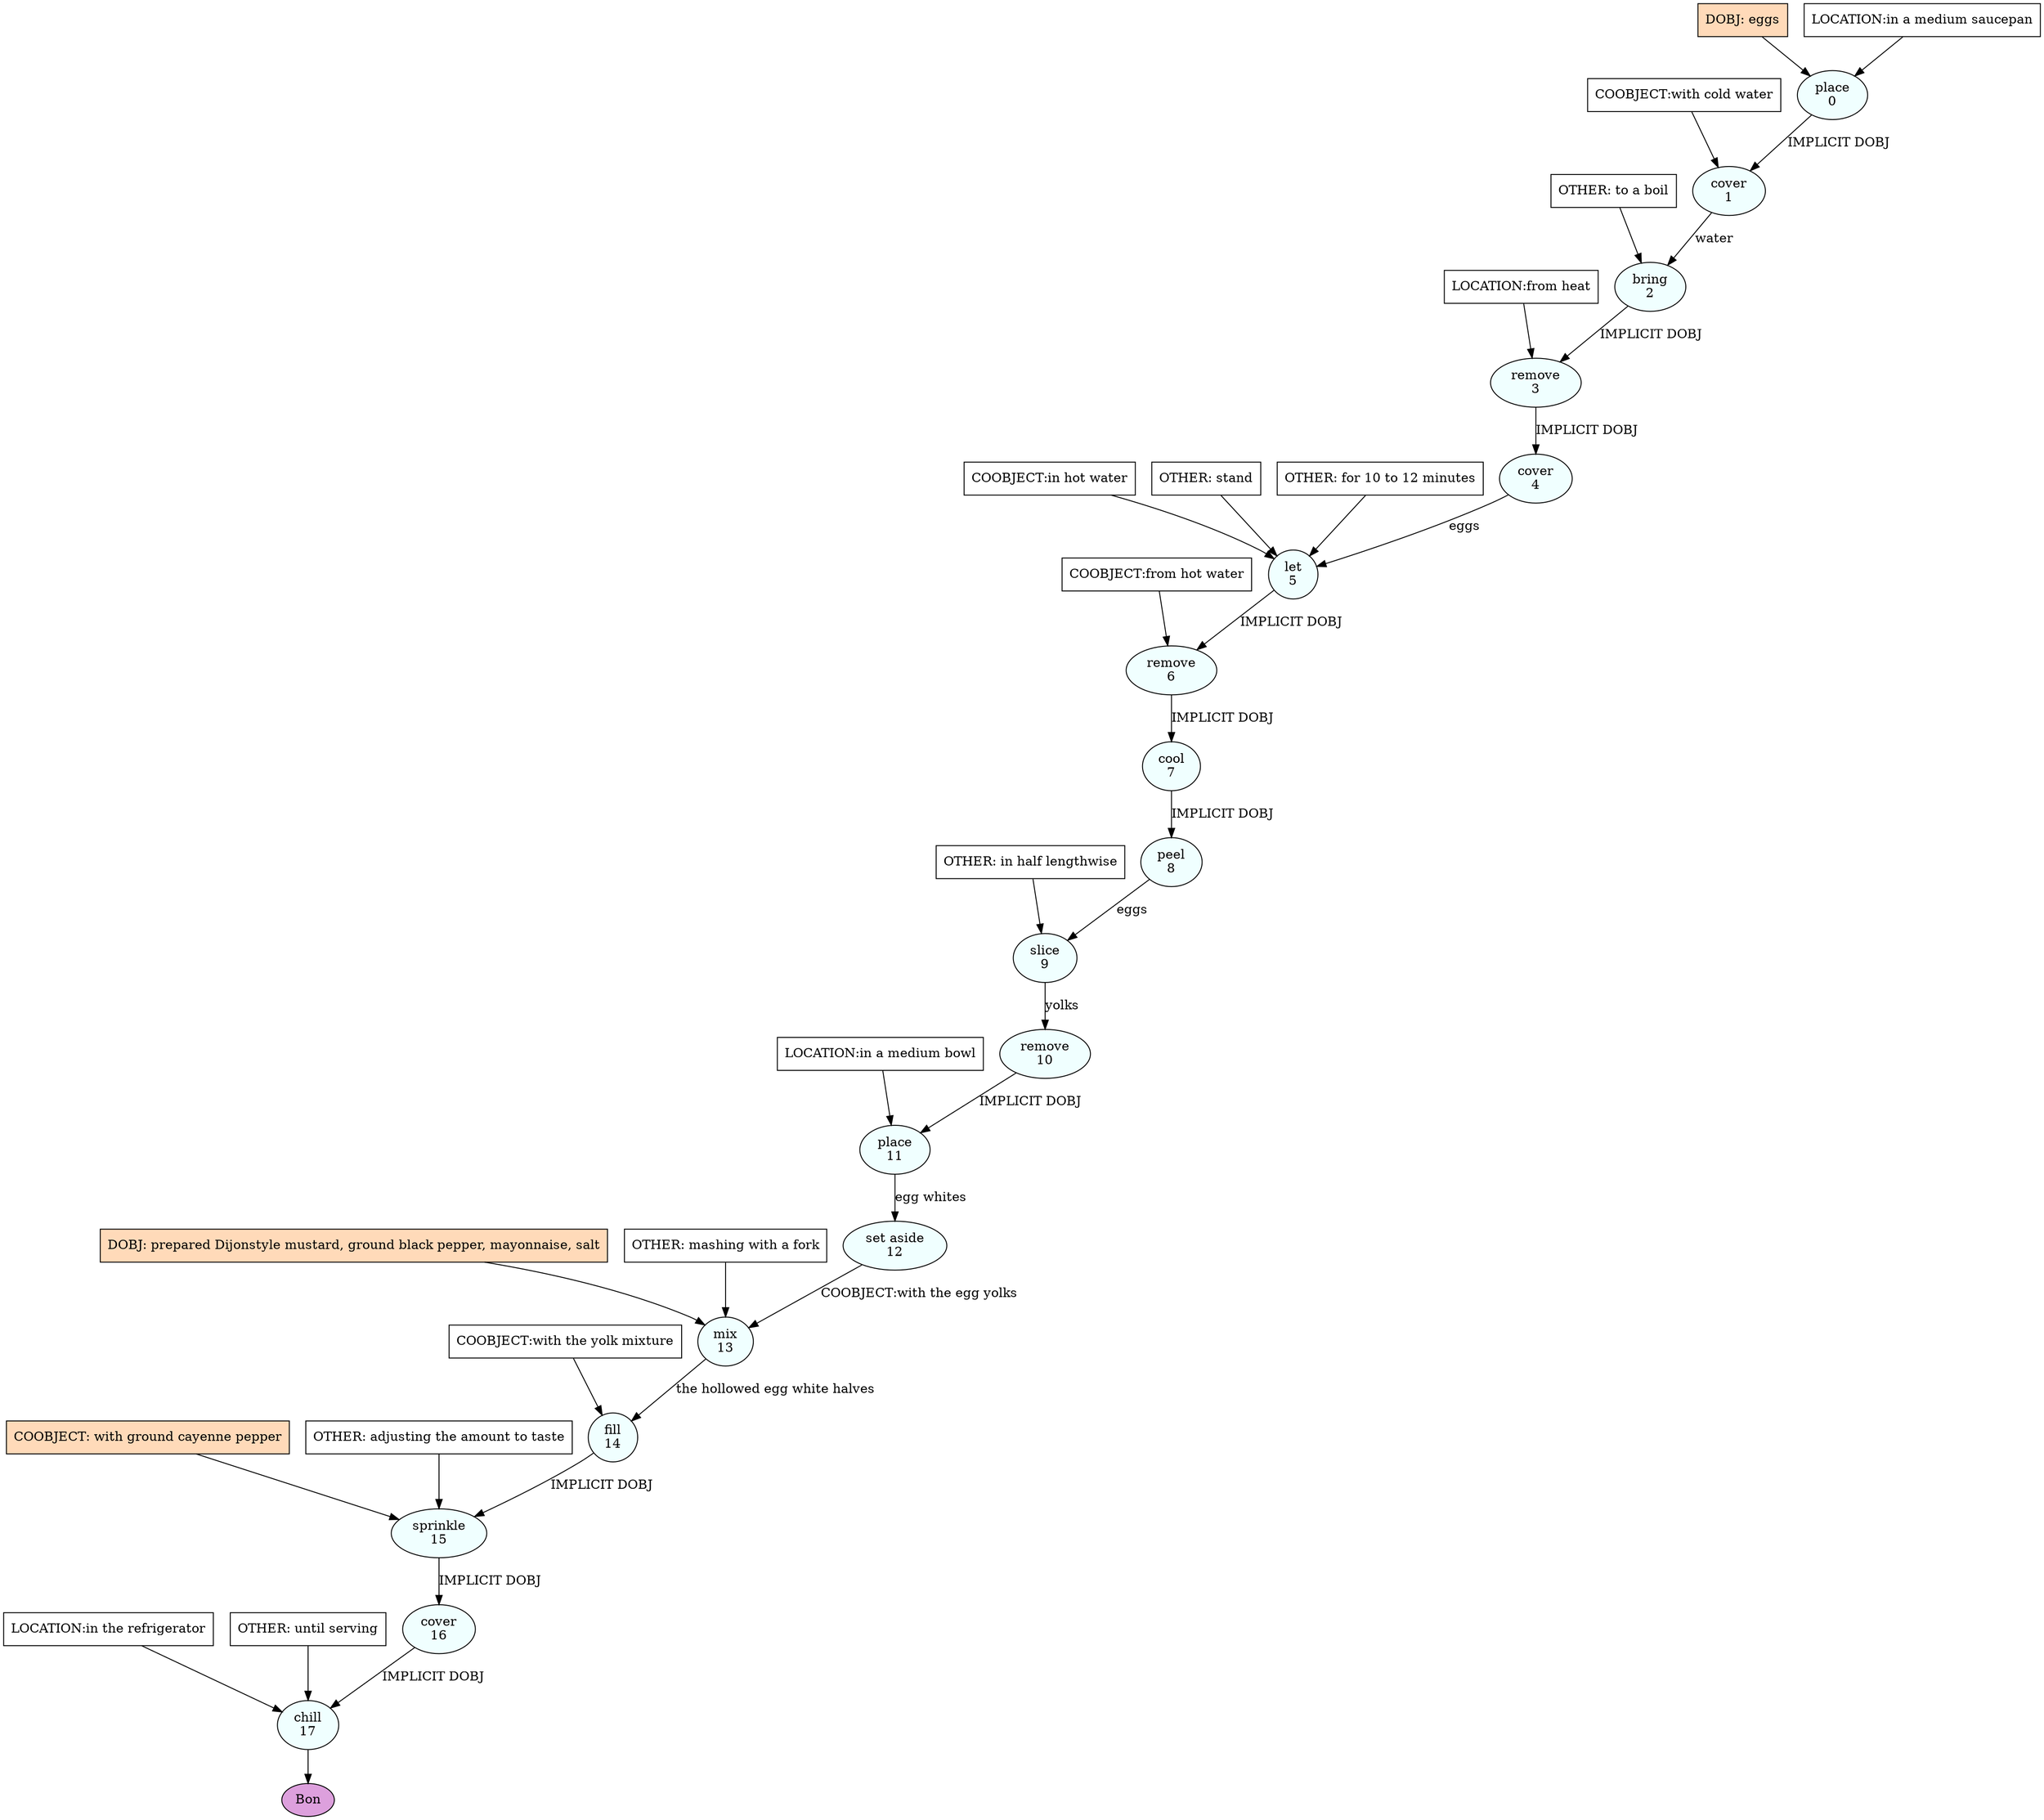 digraph recipe {
E0[label="place
0", shape=oval, style=filled, fillcolor=azure]
E1[label="cover
1", shape=oval, style=filled, fillcolor=azure]
E2[label="bring
2", shape=oval, style=filled, fillcolor=azure]
E3[label="remove
3", shape=oval, style=filled, fillcolor=azure]
E4[label="cover
4", shape=oval, style=filled, fillcolor=azure]
E5[label="let
5", shape=oval, style=filled, fillcolor=azure]
E6[label="remove
6", shape=oval, style=filled, fillcolor=azure]
E7[label="cool
7", shape=oval, style=filled, fillcolor=azure]
E8[label="peel
8", shape=oval, style=filled, fillcolor=azure]
E9[label="slice
9", shape=oval, style=filled, fillcolor=azure]
E10[label="remove
10", shape=oval, style=filled, fillcolor=azure]
E11[label="place
11", shape=oval, style=filled, fillcolor=azure]
E12[label="set aside
12", shape=oval, style=filled, fillcolor=azure]
E13[label="mix
13", shape=oval, style=filled, fillcolor=azure]
E14[label="fill
14", shape=oval, style=filled, fillcolor=azure]
E15[label="sprinkle
15", shape=oval, style=filled, fillcolor=azure]
E16[label="cover
16", shape=oval, style=filled, fillcolor=azure]
E17[label="chill
17", shape=oval, style=filled, fillcolor=azure]
D0[label="DOBJ: eggs", shape=box, style=filled, fillcolor=peachpuff]
D0 -> E0
P0_0[label="LOCATION:in a medium saucepan", shape=box, style=filled, fillcolor=white]
P0_0 -> E0
E0 -> E1 [label="IMPLICIT DOBJ"]
P1_0_0[label="COOBJECT:with cold water", shape=box, style=filled, fillcolor=white]
P1_0_0 -> E1
E1 -> E2 [label="water"]
O2_0_0[label="OTHER: to a boil", shape=box, style=filled, fillcolor=white]
O2_0_0 -> E2
E2 -> E3 [label="IMPLICIT DOBJ"]
P3_0_0[label="LOCATION:from heat", shape=box, style=filled, fillcolor=white]
P3_0_0 -> E3
E3 -> E4 [label="IMPLICIT DOBJ"]
E4 -> E5 [label="eggs"]
P5_0_0[label="COOBJECT:in hot water", shape=box, style=filled, fillcolor=white]
P5_0_0 -> E5
O5_0_0[label="OTHER: stand", shape=box, style=filled, fillcolor=white]
O5_0_0 -> E5
O5_1_0[label="OTHER: for 10 to 12 minutes", shape=box, style=filled, fillcolor=white]
O5_1_0 -> E5
E5 -> E6 [label="IMPLICIT DOBJ"]
P6_0_0[label="COOBJECT:from hot water", shape=box, style=filled, fillcolor=white]
P6_0_0 -> E6
E6 -> E7 [label="IMPLICIT DOBJ"]
E7 -> E8 [label="IMPLICIT DOBJ"]
E8 -> E9 [label="eggs"]
O9_0_0[label="OTHER: in half lengthwise", shape=box, style=filled, fillcolor=white]
O9_0_0 -> E9
E9 -> E10 [label="yolks"]
E10 -> E11 [label="IMPLICIT DOBJ"]
P11_0_0[label="LOCATION:in a medium bowl", shape=box, style=filled, fillcolor=white]
P11_0_0 -> E11
E11 -> E12 [label="egg whites"]
D13_ing[label="DOBJ: prepared Dijonstyle mustard, ground black pepper, mayonnaise, salt", shape=box, style=filled, fillcolor=peachpuff]
D13_ing -> E13
E12 -> E13 [label="COOBJECT:with the egg yolks"]
O13_0_0[label="OTHER: mashing with a fork", shape=box, style=filled, fillcolor=white]
O13_0_0 -> E13
E13 -> E14 [label="the hollowed egg white halves"]
P14_0_0[label="COOBJECT:with the yolk mixture", shape=box, style=filled, fillcolor=white]
P14_0_0 -> E14
E14 -> E15 [label="IMPLICIT DOBJ"]
P15_0_ing[label="COOBJECT: with ground cayenne pepper", shape=box, style=filled, fillcolor=peachpuff]
P15_0_ing -> E15
O15_0_0[label="OTHER: adjusting the amount to taste", shape=box, style=filled, fillcolor=white]
O15_0_0 -> E15
E15 -> E16 [label="IMPLICIT DOBJ"]
E16 -> E17 [label="IMPLICIT DOBJ"]
P17_0_0[label="LOCATION:in the refrigerator", shape=box, style=filled, fillcolor=white]
P17_0_0 -> E17
O17_0_0[label="OTHER: until serving", shape=box, style=filled, fillcolor=white]
O17_0_0 -> E17
EOR[label="Bon", shape=oval, style=filled, fillcolor=plum]
E17 -> EOR
}
